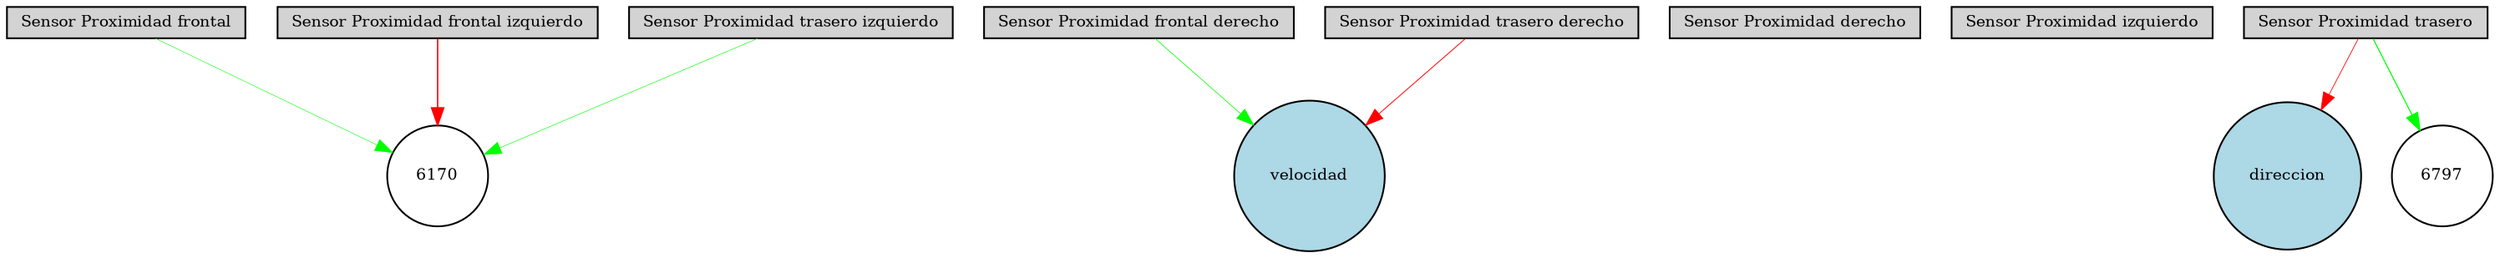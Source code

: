 digraph {
	node [fontsize=9 height=0.2 shape=circle width=0.2]
	"Sensor Proximidad frontal" [fillcolor=lightgray shape=box style=filled]
	"Sensor Proximidad frontal derecho" [fillcolor=lightgray shape=box style=filled]
	"Sensor Proximidad frontal izquierdo" [fillcolor=lightgray shape=box style=filled]
	"Sensor Proximidad derecho" [fillcolor=lightgray shape=box style=filled]
	"Sensor Proximidad izquierdo" [fillcolor=lightgray shape=box style=filled]
	"Sensor Proximidad trasero" [fillcolor=lightgray shape=box style=filled]
	"Sensor Proximidad trasero derecho" [fillcolor=lightgray shape=box style=filled]
	"Sensor Proximidad trasero izquierdo" [fillcolor=lightgray shape=box style=filled]
	direccion [fillcolor=lightblue style=filled]
	velocidad [fillcolor=lightblue style=filled]
	6170 [fillcolor=white style=filled]
	6797 [fillcolor=white style=filled]
	"Sensor Proximidad trasero derecho" -> velocidad [color=red penwidth=0.47526279196333887 style=solid]
	"Sensor Proximidad frontal derecho" -> velocidad [color=green penwidth=0.37395074659877836 style=solid]
	"Sensor Proximidad trasero izquierdo" -> 6170 [color=green penwidth=0.3071452103870458 style=solid]
	"Sensor Proximidad frontal izquierdo" -> 6170 [color=red penwidth=0.784162203750166 style=solid]
	"Sensor Proximidad trasero" -> direccion [color=red penwidth=0.4159117109786261 style=solid]
	"Sensor Proximidad trasero" -> 6797 [color=green penwidth=0.6140179153542421 style=solid]
	"Sensor Proximidad frontal" -> 6170 [color=green penwidth=0.28067399805995574 style=solid]
}
